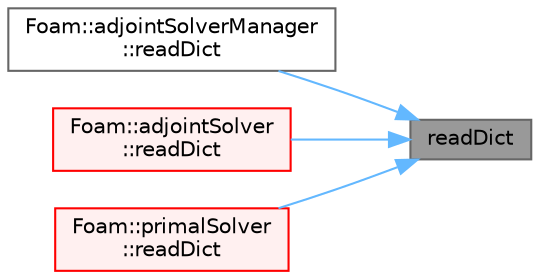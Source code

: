 digraph "readDict"
{
 // LATEX_PDF_SIZE
  bgcolor="transparent";
  edge [fontname=Helvetica,fontsize=10,labelfontname=Helvetica,labelfontsize=10];
  node [fontname=Helvetica,fontsize=10,shape=box,height=0.2,width=0.4];
  rankdir="RL";
  Node1 [id="Node000001",label="readDict",height=0.2,width=0.4,color="gray40", fillcolor="grey60", style="filled", fontcolor="black",tooltip=" "];
  Node1 -> Node2 [id="edge1_Node000001_Node000002",dir="back",color="steelblue1",style="solid",tooltip=" "];
  Node2 [id="Node000002",label="Foam::adjointSolverManager\l::readDict",height=0.2,width=0.4,color="grey40", fillcolor="white", style="filled",URL="$classFoam_1_1adjointSolverManager.html#a7cdff22ed18f729b1b397a729148aac3",tooltip=" "];
  Node1 -> Node3 [id="edge2_Node000001_Node000003",dir="back",color="steelblue1",style="solid",tooltip=" "];
  Node3 [id="Node000003",label="Foam::adjointSolver\l::readDict",height=0.2,width=0.4,color="red", fillcolor="#FFF0F0", style="filled",URL="$classFoam_1_1adjointSolver.html#a7cdff22ed18f729b1b397a729148aac3",tooltip=" "];
  Node1 -> Node6 [id="edge3_Node000001_Node000006",dir="back",color="steelblue1",style="solid",tooltip=" "];
  Node6 [id="Node000006",label="Foam::primalSolver\l::readDict",height=0.2,width=0.4,color="red", fillcolor="#FFF0F0", style="filled",URL="$classFoam_1_1primalSolver.html#a7cdff22ed18f729b1b397a729148aac3",tooltip=" "];
}
